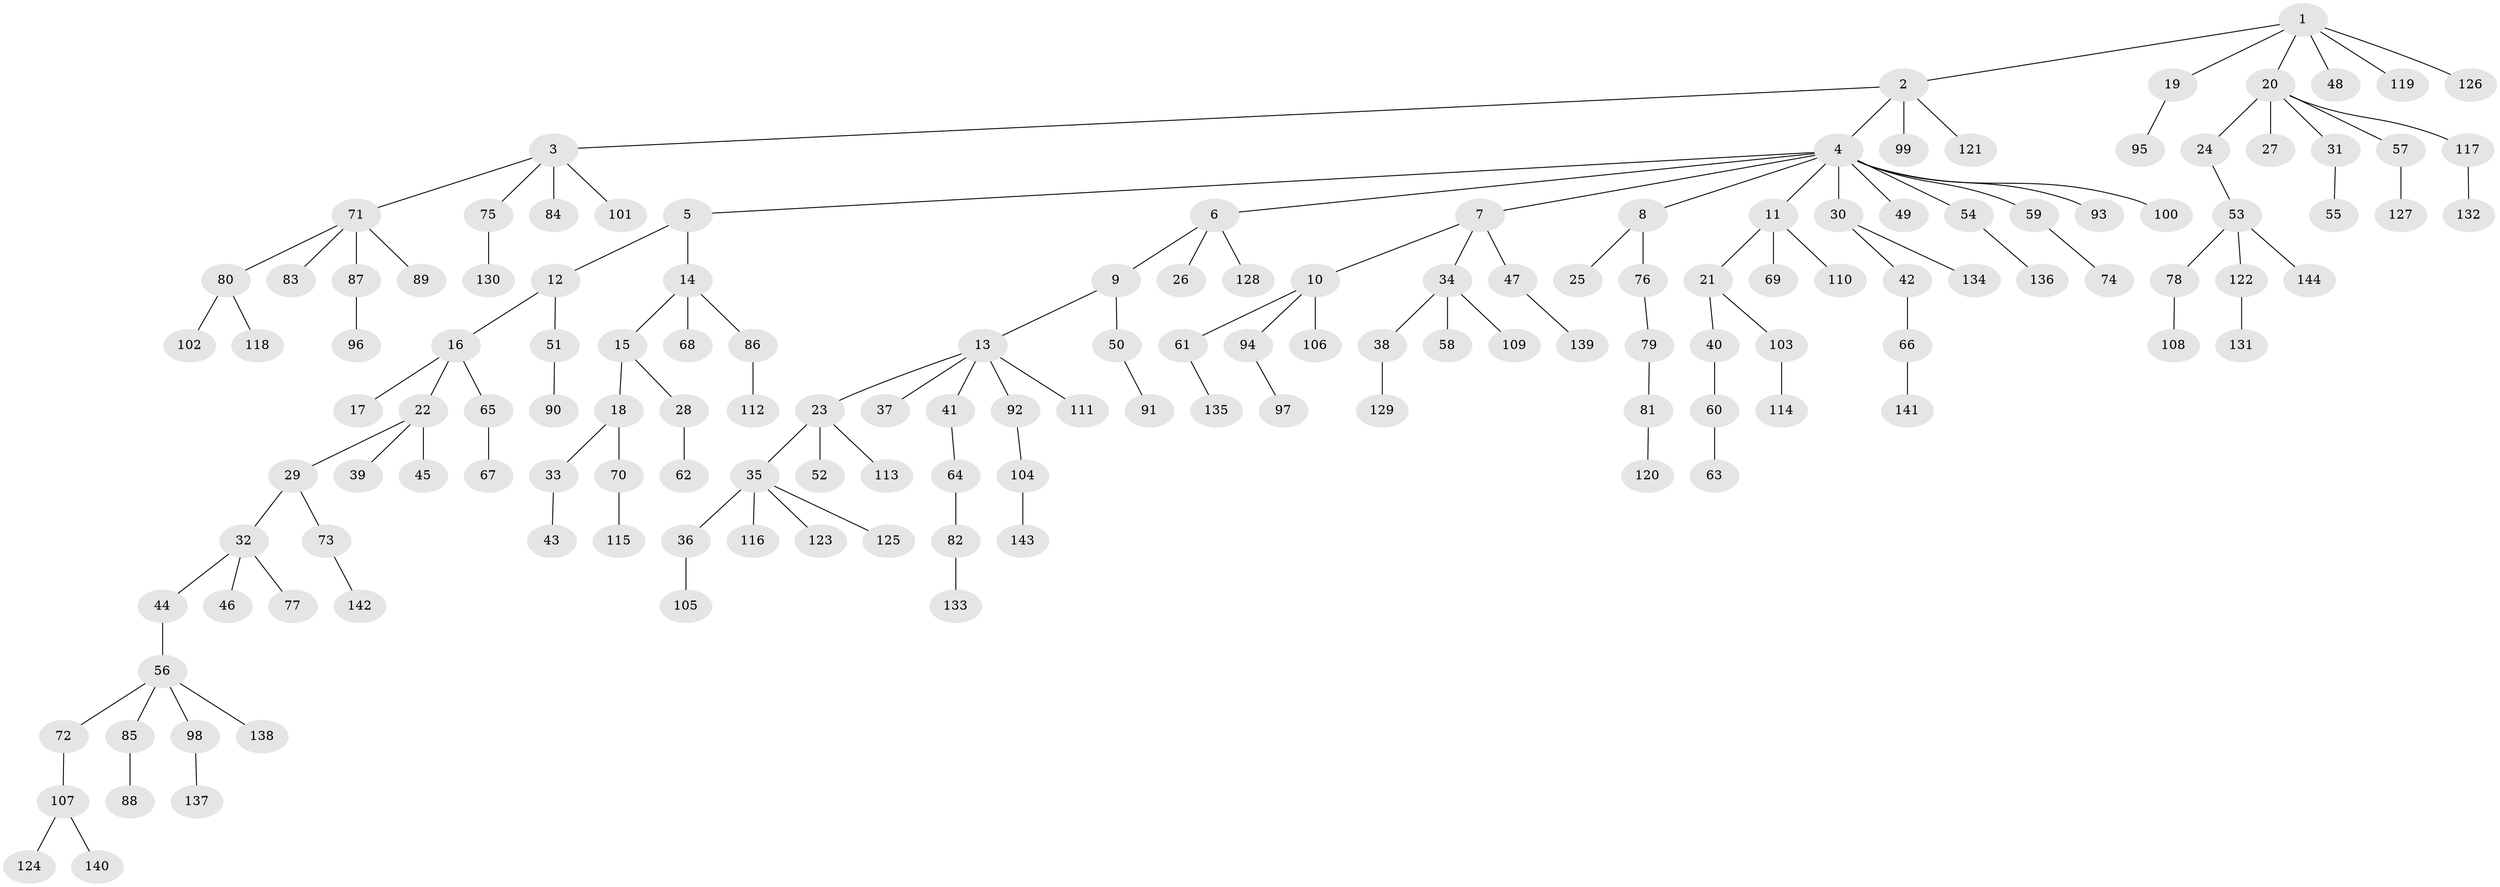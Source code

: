 // Generated by graph-tools (version 1.1) at 2025/50/03/09/25 03:50:20]
// undirected, 144 vertices, 143 edges
graph export_dot {
graph [start="1"]
  node [color=gray90,style=filled];
  1;
  2;
  3;
  4;
  5;
  6;
  7;
  8;
  9;
  10;
  11;
  12;
  13;
  14;
  15;
  16;
  17;
  18;
  19;
  20;
  21;
  22;
  23;
  24;
  25;
  26;
  27;
  28;
  29;
  30;
  31;
  32;
  33;
  34;
  35;
  36;
  37;
  38;
  39;
  40;
  41;
  42;
  43;
  44;
  45;
  46;
  47;
  48;
  49;
  50;
  51;
  52;
  53;
  54;
  55;
  56;
  57;
  58;
  59;
  60;
  61;
  62;
  63;
  64;
  65;
  66;
  67;
  68;
  69;
  70;
  71;
  72;
  73;
  74;
  75;
  76;
  77;
  78;
  79;
  80;
  81;
  82;
  83;
  84;
  85;
  86;
  87;
  88;
  89;
  90;
  91;
  92;
  93;
  94;
  95;
  96;
  97;
  98;
  99;
  100;
  101;
  102;
  103;
  104;
  105;
  106;
  107;
  108;
  109;
  110;
  111;
  112;
  113;
  114;
  115;
  116;
  117;
  118;
  119;
  120;
  121;
  122;
  123;
  124;
  125;
  126;
  127;
  128;
  129;
  130;
  131;
  132;
  133;
  134;
  135;
  136;
  137;
  138;
  139;
  140;
  141;
  142;
  143;
  144;
  1 -- 2;
  1 -- 19;
  1 -- 20;
  1 -- 48;
  1 -- 119;
  1 -- 126;
  2 -- 3;
  2 -- 4;
  2 -- 99;
  2 -- 121;
  3 -- 71;
  3 -- 75;
  3 -- 84;
  3 -- 101;
  4 -- 5;
  4 -- 6;
  4 -- 7;
  4 -- 8;
  4 -- 11;
  4 -- 30;
  4 -- 49;
  4 -- 54;
  4 -- 59;
  4 -- 93;
  4 -- 100;
  5 -- 12;
  5 -- 14;
  6 -- 9;
  6 -- 26;
  6 -- 128;
  7 -- 10;
  7 -- 34;
  7 -- 47;
  8 -- 25;
  8 -- 76;
  9 -- 13;
  9 -- 50;
  10 -- 61;
  10 -- 94;
  10 -- 106;
  11 -- 21;
  11 -- 69;
  11 -- 110;
  12 -- 16;
  12 -- 51;
  13 -- 23;
  13 -- 37;
  13 -- 41;
  13 -- 92;
  13 -- 111;
  14 -- 15;
  14 -- 68;
  14 -- 86;
  15 -- 18;
  15 -- 28;
  16 -- 17;
  16 -- 22;
  16 -- 65;
  18 -- 33;
  18 -- 70;
  19 -- 95;
  20 -- 24;
  20 -- 27;
  20 -- 31;
  20 -- 57;
  20 -- 117;
  21 -- 40;
  21 -- 103;
  22 -- 29;
  22 -- 39;
  22 -- 45;
  23 -- 35;
  23 -- 52;
  23 -- 113;
  24 -- 53;
  28 -- 62;
  29 -- 32;
  29 -- 73;
  30 -- 42;
  30 -- 134;
  31 -- 55;
  32 -- 44;
  32 -- 46;
  32 -- 77;
  33 -- 43;
  34 -- 38;
  34 -- 58;
  34 -- 109;
  35 -- 36;
  35 -- 116;
  35 -- 123;
  35 -- 125;
  36 -- 105;
  38 -- 129;
  40 -- 60;
  41 -- 64;
  42 -- 66;
  44 -- 56;
  47 -- 139;
  50 -- 91;
  51 -- 90;
  53 -- 78;
  53 -- 122;
  53 -- 144;
  54 -- 136;
  56 -- 72;
  56 -- 85;
  56 -- 98;
  56 -- 138;
  57 -- 127;
  59 -- 74;
  60 -- 63;
  61 -- 135;
  64 -- 82;
  65 -- 67;
  66 -- 141;
  70 -- 115;
  71 -- 80;
  71 -- 83;
  71 -- 87;
  71 -- 89;
  72 -- 107;
  73 -- 142;
  75 -- 130;
  76 -- 79;
  78 -- 108;
  79 -- 81;
  80 -- 102;
  80 -- 118;
  81 -- 120;
  82 -- 133;
  85 -- 88;
  86 -- 112;
  87 -- 96;
  92 -- 104;
  94 -- 97;
  98 -- 137;
  103 -- 114;
  104 -- 143;
  107 -- 124;
  107 -- 140;
  117 -- 132;
  122 -- 131;
}
